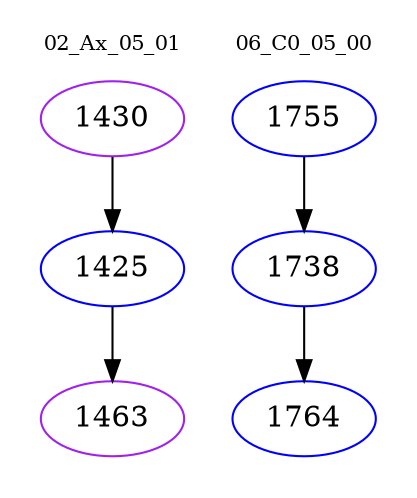 digraph{
subgraph cluster_0 {
color = white
label = "02_Ax_05_01";
fontsize=10;
T0_1430 [label="1430", color="purple"]
T0_1430 -> T0_1425 [color="black"]
T0_1425 [label="1425", color="blue"]
T0_1425 -> T0_1463 [color="black"]
T0_1463 [label="1463", color="purple"]
}
subgraph cluster_1 {
color = white
label = "06_C0_05_00";
fontsize=10;
T1_1755 [label="1755", color="blue"]
T1_1755 -> T1_1738 [color="black"]
T1_1738 [label="1738", color="blue"]
T1_1738 -> T1_1764 [color="black"]
T1_1764 [label="1764", color="blue"]
}
}
